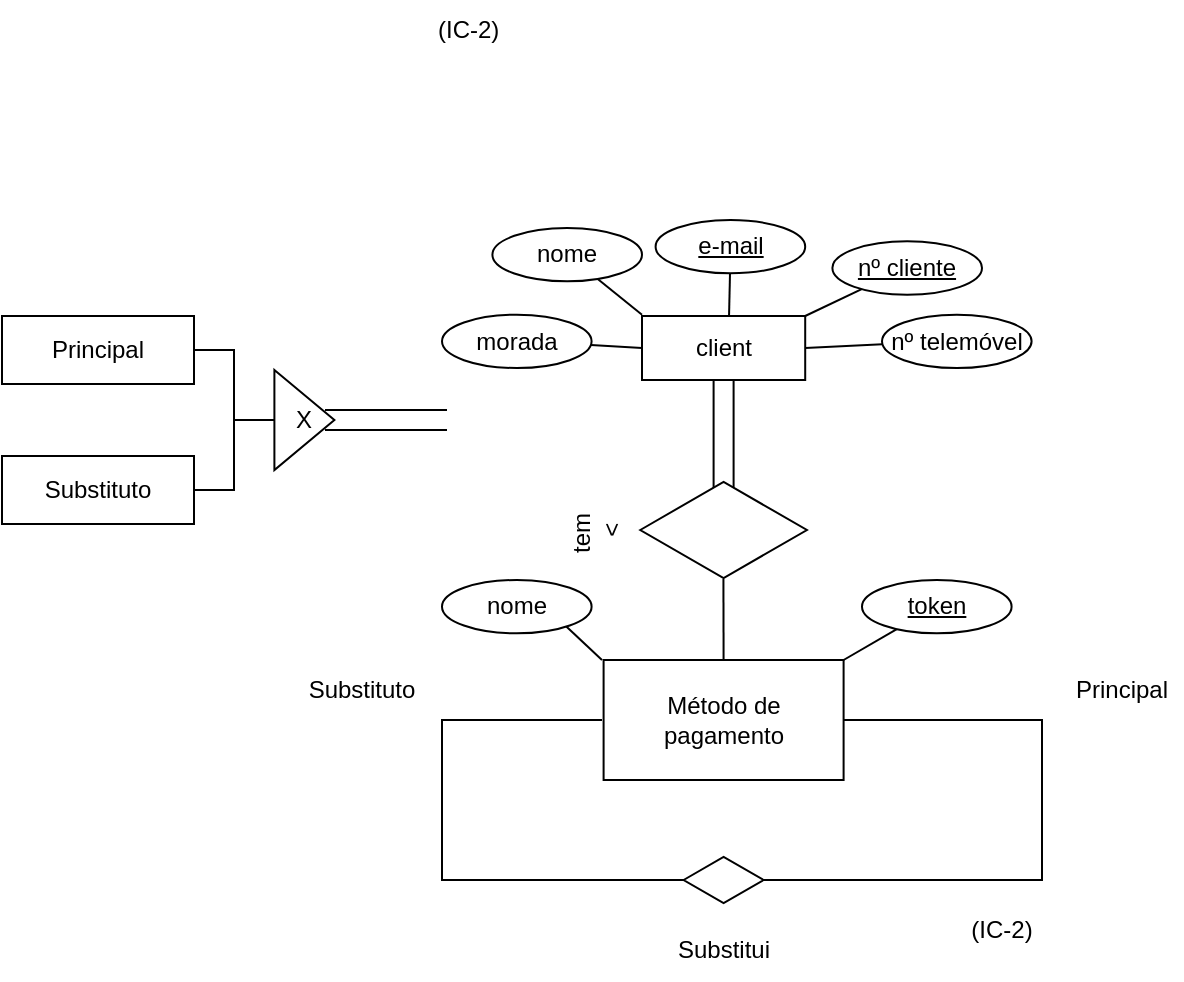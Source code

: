 <mxfile version="21.2.9" type="github">
  <diagram name="Página-1" id="aeVE_0QP12hosvdcAEiu">
    <mxGraphModel dx="807" dy="458" grid="1" gridSize="10" guides="1" tooltips="1" connect="1" arrows="1" fold="1" page="1" pageScale="1" pageWidth="1169" pageHeight="827" math="0" shadow="0">
      <root>
        <mxCell id="0" />
        <mxCell id="1" parent="0" />
        <mxCell id="BxM8ZP69CIJhuokj28JI-1" value="client" style="rounded=0;whiteSpace=wrap;html=1;" vertex="1" parent="1">
          <mxGeometry x="350" y="298" width="81.6" height="32" as="geometry" />
        </mxCell>
        <mxCell id="BxM8ZP69CIJhuokj28JI-2" value="" style="endArrow=none;html=1;rounded=0;" edge="1" parent="1" target="BxM8ZP69CIJhuokj28JI-3">
          <mxGeometry width="50" height="50" relative="1" as="geometry">
            <mxPoint x="431.6" y="298" as="sourcePoint" />
            <mxPoint x="465.6" y="271.333" as="targetPoint" />
          </mxGeometry>
        </mxCell>
        <mxCell id="BxM8ZP69CIJhuokj28JI-3" value="nº cliente" style="ellipse;whiteSpace=wrap;html=1;fontStyle=4" vertex="1" parent="1">
          <mxGeometry x="445.2" y="260.667" width="74.8" height="26.667" as="geometry" />
        </mxCell>
        <mxCell id="BxM8ZP69CIJhuokj28JI-4" value="" style="endArrow=none;html=1;rounded=0;" edge="1" parent="1" target="BxM8ZP69CIJhuokj28JI-5">
          <mxGeometry width="50" height="50" relative="1" as="geometry">
            <mxPoint x="393.52" y="298" as="sourcePoint" />
            <mxPoint x="427.52" y="271.333" as="targetPoint" />
          </mxGeometry>
        </mxCell>
        <mxCell id="BxM8ZP69CIJhuokj28JI-5" value="e-mail" style="ellipse;whiteSpace=wrap;html=1;fontStyle=4" vertex="1" parent="1">
          <mxGeometry x="356.8" y="250" width="74.8" height="26.667" as="geometry" />
        </mxCell>
        <mxCell id="BxM8ZP69CIJhuokj28JI-9" value="" style="endArrow=none;html=1;rounded=0;exitX=1;exitY=0.5;exitDx=0;exitDy=0;" edge="1" parent="1" target="BxM8ZP69CIJhuokj28JI-10" source="BxM8ZP69CIJhuokj28JI-1">
          <mxGeometry width="50" height="50" relative="1" as="geometry">
            <mxPoint x="441.6" y="308" as="sourcePoint" />
            <mxPoint x="475.6" y="281.333" as="targetPoint" />
          </mxGeometry>
        </mxCell>
        <mxCell id="BxM8ZP69CIJhuokj28JI-10" value="nº telemóvel" style="ellipse;whiteSpace=wrap;html=1;" vertex="1" parent="1">
          <mxGeometry x="470" y="297.337" width="74.8" height="26.667" as="geometry" />
        </mxCell>
        <mxCell id="BxM8ZP69CIJhuokj28JI-11" value="" style="endArrow=none;html=1;rounded=0;exitX=0;exitY=0.5;exitDx=0;exitDy=0;" edge="1" parent="1" target="BxM8ZP69CIJhuokj28JI-12" source="BxM8ZP69CIJhuokj28JI-1">
          <mxGeometry width="50" height="50" relative="1" as="geometry">
            <mxPoint x="451.6" y="318" as="sourcePoint" />
            <mxPoint x="485.6" y="291.333" as="targetPoint" />
          </mxGeometry>
        </mxCell>
        <mxCell id="BxM8ZP69CIJhuokj28JI-12" value="morada" style="ellipse;whiteSpace=wrap;html=1;" vertex="1" parent="1">
          <mxGeometry x="250" y="297.337" width="74.8" height="26.667" as="geometry" />
        </mxCell>
        <mxCell id="BxM8ZP69CIJhuokj28JI-13" value="" style="endArrow=none;html=1;rounded=0;" edge="1" parent="1" target="BxM8ZP69CIJhuokj28JI-14">
          <mxGeometry width="50" height="50" relative="1" as="geometry">
            <mxPoint x="350" y="297.33" as="sourcePoint" />
            <mxPoint x="384" y="270.663" as="targetPoint" />
          </mxGeometry>
        </mxCell>
        <mxCell id="BxM8ZP69CIJhuokj28JI-14" value="nome" style="ellipse;whiteSpace=wrap;html=1;" vertex="1" parent="1">
          <mxGeometry x="275.2" y="253.997" width="74.8" height="26.667" as="geometry" />
        </mxCell>
        <mxCell id="BxM8ZP69CIJhuokj28JI-18" value="" style="shape=partialRectangle;whiteSpace=wrap;html=1;top=0;bottom=0;fillColor=none;" vertex="1" parent="1">
          <mxGeometry x="385.8" y="330" width="10" height="60" as="geometry" />
        </mxCell>
        <mxCell id="BxM8ZP69CIJhuokj28JI-19" value="" style="html=1;whiteSpace=wrap;aspect=fixed;shape=isoRectangle;" vertex="1" parent="1">
          <mxGeometry x="349.13" y="380" width="83.33" height="50" as="geometry" />
        </mxCell>
        <mxCell id="BxM8ZP69CIJhuokj28JI-20" value="tem&amp;nbsp;&lt;br&gt;&amp;lt;" style="text;html=1;strokeColor=none;fillColor=none;align=center;verticalAlign=middle;whiteSpace=wrap;rounded=0;rotation=-90;" vertex="1" parent="1">
          <mxGeometry x="296.8" y="390" width="60" height="30" as="geometry" />
        </mxCell>
        <mxCell id="BxM8ZP69CIJhuokj28JI-21" value="Método de pagamento" style="rounded=0;whiteSpace=wrap;html=1;" vertex="1" parent="1">
          <mxGeometry x="330.8" y="470" width="120" height="60" as="geometry" />
        </mxCell>
        <mxCell id="BxM8ZP69CIJhuokj28JI-22" value="" style="endArrow=none;html=1;rounded=0;entryX=0.499;entryY=0.99;entryDx=0;entryDy=0;entryPerimeter=0;exitX=0.5;exitY=0;exitDx=0;exitDy=0;" edge="1" parent="1" source="BxM8ZP69CIJhuokj28JI-21" target="BxM8ZP69CIJhuokj28JI-19">
          <mxGeometry width="50" height="50" relative="1" as="geometry">
            <mxPoint x="393" y="470" as="sourcePoint" />
            <mxPoint x="435.8" y="420" as="targetPoint" />
            <Array as="points" />
          </mxGeometry>
        </mxCell>
        <mxCell id="BxM8ZP69CIJhuokj28JI-25" value="" style="endArrow=none;html=1;rounded=0;exitX=1;exitY=0;exitDx=0;exitDy=0;" edge="1" parent="1" target="BxM8ZP69CIJhuokj28JI-26" source="BxM8ZP69CIJhuokj28JI-21">
          <mxGeometry width="50" height="50" relative="1" as="geometry">
            <mxPoint x="395.8" y="576.66" as="sourcePoint" />
            <mxPoint x="439.4" y="543.993" as="targetPoint" />
            <Array as="points">
              <mxPoint x="450" y="470" />
            </Array>
          </mxGeometry>
        </mxCell>
        <mxCell id="BxM8ZP69CIJhuokj28JI-26" value="token" style="ellipse;whiteSpace=wrap;html=1;fontStyle=4" vertex="1" parent="1">
          <mxGeometry x="460" y="429.997" width="74.8" height="26.667" as="geometry" />
        </mxCell>
        <mxCell id="BxM8ZP69CIJhuokj28JI-27" value="" style="endArrow=none;html=1;rounded=0;entryX=0.5;entryY=0;entryDx=0;entryDy=0;" edge="1" parent="1" target="BxM8ZP69CIJhuokj28JI-28">
          <mxGeometry width="50" height="50" relative="1" as="geometry">
            <mxPoint x="330" y="470" as="sourcePoint" />
            <mxPoint x="302.4" y="553.693" as="targetPoint" />
            <Array as="points">
              <mxPoint x="330" y="470" />
            </Array>
          </mxGeometry>
        </mxCell>
        <mxCell id="BxM8ZP69CIJhuokj28JI-28" value="nome" style="ellipse;whiteSpace=wrap;html=1;" vertex="1" parent="1">
          <mxGeometry x="250" y="429.997" width="74.8" height="26.667" as="geometry" />
        </mxCell>
        <mxCell id="BxM8ZP69CIJhuokj28JI-29" value="" style="shape=partialRectangle;whiteSpace=wrap;html=1;top=0;bottom=0;fillColor=none;rotation=90;" vertex="1" parent="1">
          <mxGeometry x="217.0" y="320" width="10" height="60" as="geometry" />
        </mxCell>
        <mxCell id="BxM8ZP69CIJhuokj28JI-30" value="X" style="triangle;whiteSpace=wrap;html=1;" vertex="1" parent="1">
          <mxGeometry x="166.2" y="325" width="30" height="50" as="geometry" />
        </mxCell>
        <mxCell id="BxM8ZP69CIJhuokj28JI-32" value="" style="strokeWidth=1;html=1;shape=mxgraph.flowchart.annotation_2;align=left;labelPosition=right;pointerEvents=1;rotation=-180;" vertex="1" parent="1">
          <mxGeometry x="126" y="315" width="40" height="70" as="geometry" />
        </mxCell>
        <mxCell id="BxM8ZP69CIJhuokj28JI-33" value="Principal" style="rounded=0;whiteSpace=wrap;html=1;" vertex="1" parent="1">
          <mxGeometry x="30" y="298" width="96" height="34" as="geometry" />
        </mxCell>
        <mxCell id="BxM8ZP69CIJhuokj28JI-34" value="Substituto" style="rounded=0;whiteSpace=wrap;html=1;" vertex="1" parent="1">
          <mxGeometry x="30" y="368" width="96" height="34" as="geometry" />
        </mxCell>
        <mxCell id="BxM8ZP69CIJhuokj28JI-40" value="" style="endArrow=none;html=1;rounded=0;" edge="1" parent="1">
          <mxGeometry width="50" height="50" relative="1" as="geometry">
            <mxPoint x="380" y="580" as="sourcePoint" />
            <mxPoint x="330" y="500" as="targetPoint" />
            <Array as="points">
              <mxPoint x="250" y="580" />
              <mxPoint x="250" y="500" />
            </Array>
          </mxGeometry>
        </mxCell>
        <mxCell id="BxM8ZP69CIJhuokj28JI-42" value="" style="html=1;whiteSpace=wrap;aspect=fixed;shape=isoRectangle;" vertex="1" parent="1">
          <mxGeometry x="370.8" y="568" width="40" height="24" as="geometry" />
        </mxCell>
        <mxCell id="BxM8ZP69CIJhuokj28JI-43" value="" style="endArrow=none;html=1;rounded=0;entryX=1;entryY=0.5;entryDx=0;entryDy=0;" edge="1" parent="1" target="BxM8ZP69CIJhuokj28JI-21">
          <mxGeometry width="50" height="50" relative="1" as="geometry">
            <mxPoint x="410" y="580" as="sourcePoint" />
            <mxPoint x="190" y="470" as="targetPoint" />
            <Array as="points">
              <mxPoint x="550" y="580" />
              <mxPoint x="550" y="500" />
            </Array>
          </mxGeometry>
        </mxCell>
        <mxCell id="BxM8ZP69CIJhuokj28JI-47" value="Substituto" style="text;html=1;strokeColor=none;fillColor=none;align=center;verticalAlign=middle;whiteSpace=wrap;rounded=0;" vertex="1" parent="1">
          <mxGeometry x="180" y="470" width="60" height="30" as="geometry" />
        </mxCell>
        <mxCell id="BxM8ZP69CIJhuokj28JI-48" value="Substitui" style="text;html=1;strokeColor=none;fillColor=none;align=center;verticalAlign=middle;whiteSpace=wrap;rounded=0;" vertex="1" parent="1">
          <mxGeometry x="360.8" y="600" width="60" height="30" as="geometry" />
        </mxCell>
        <mxCell id="BxM8ZP69CIJhuokj28JI-49" value="Principal" style="text;html=1;strokeColor=none;fillColor=none;align=center;verticalAlign=middle;whiteSpace=wrap;rounded=0;" vertex="1" parent="1">
          <mxGeometry x="560" y="470" width="60" height="30" as="geometry" />
        </mxCell>
        <mxCell id="BxM8ZP69CIJhuokj28JI-50" value="(IC-2)" style="text;html=1;strokeColor=none;fillColor=none;align=center;verticalAlign=middle;whiteSpace=wrap;rounded=0;" vertex="1" parent="1">
          <mxGeometry x="500" y="590" width="60" height="30" as="geometry" />
        </mxCell>
        <mxCell id="BxM8ZP69CIJhuokj28JI-51" value="(IC-2)&amp;nbsp;" style="text;html=1;strokeColor=none;fillColor=none;align=center;verticalAlign=middle;whiteSpace=wrap;rounded=0;" vertex="1" parent="1">
          <mxGeometry x="70" y="140" width="390" height="30" as="geometry" />
        </mxCell>
      </root>
    </mxGraphModel>
  </diagram>
</mxfile>
